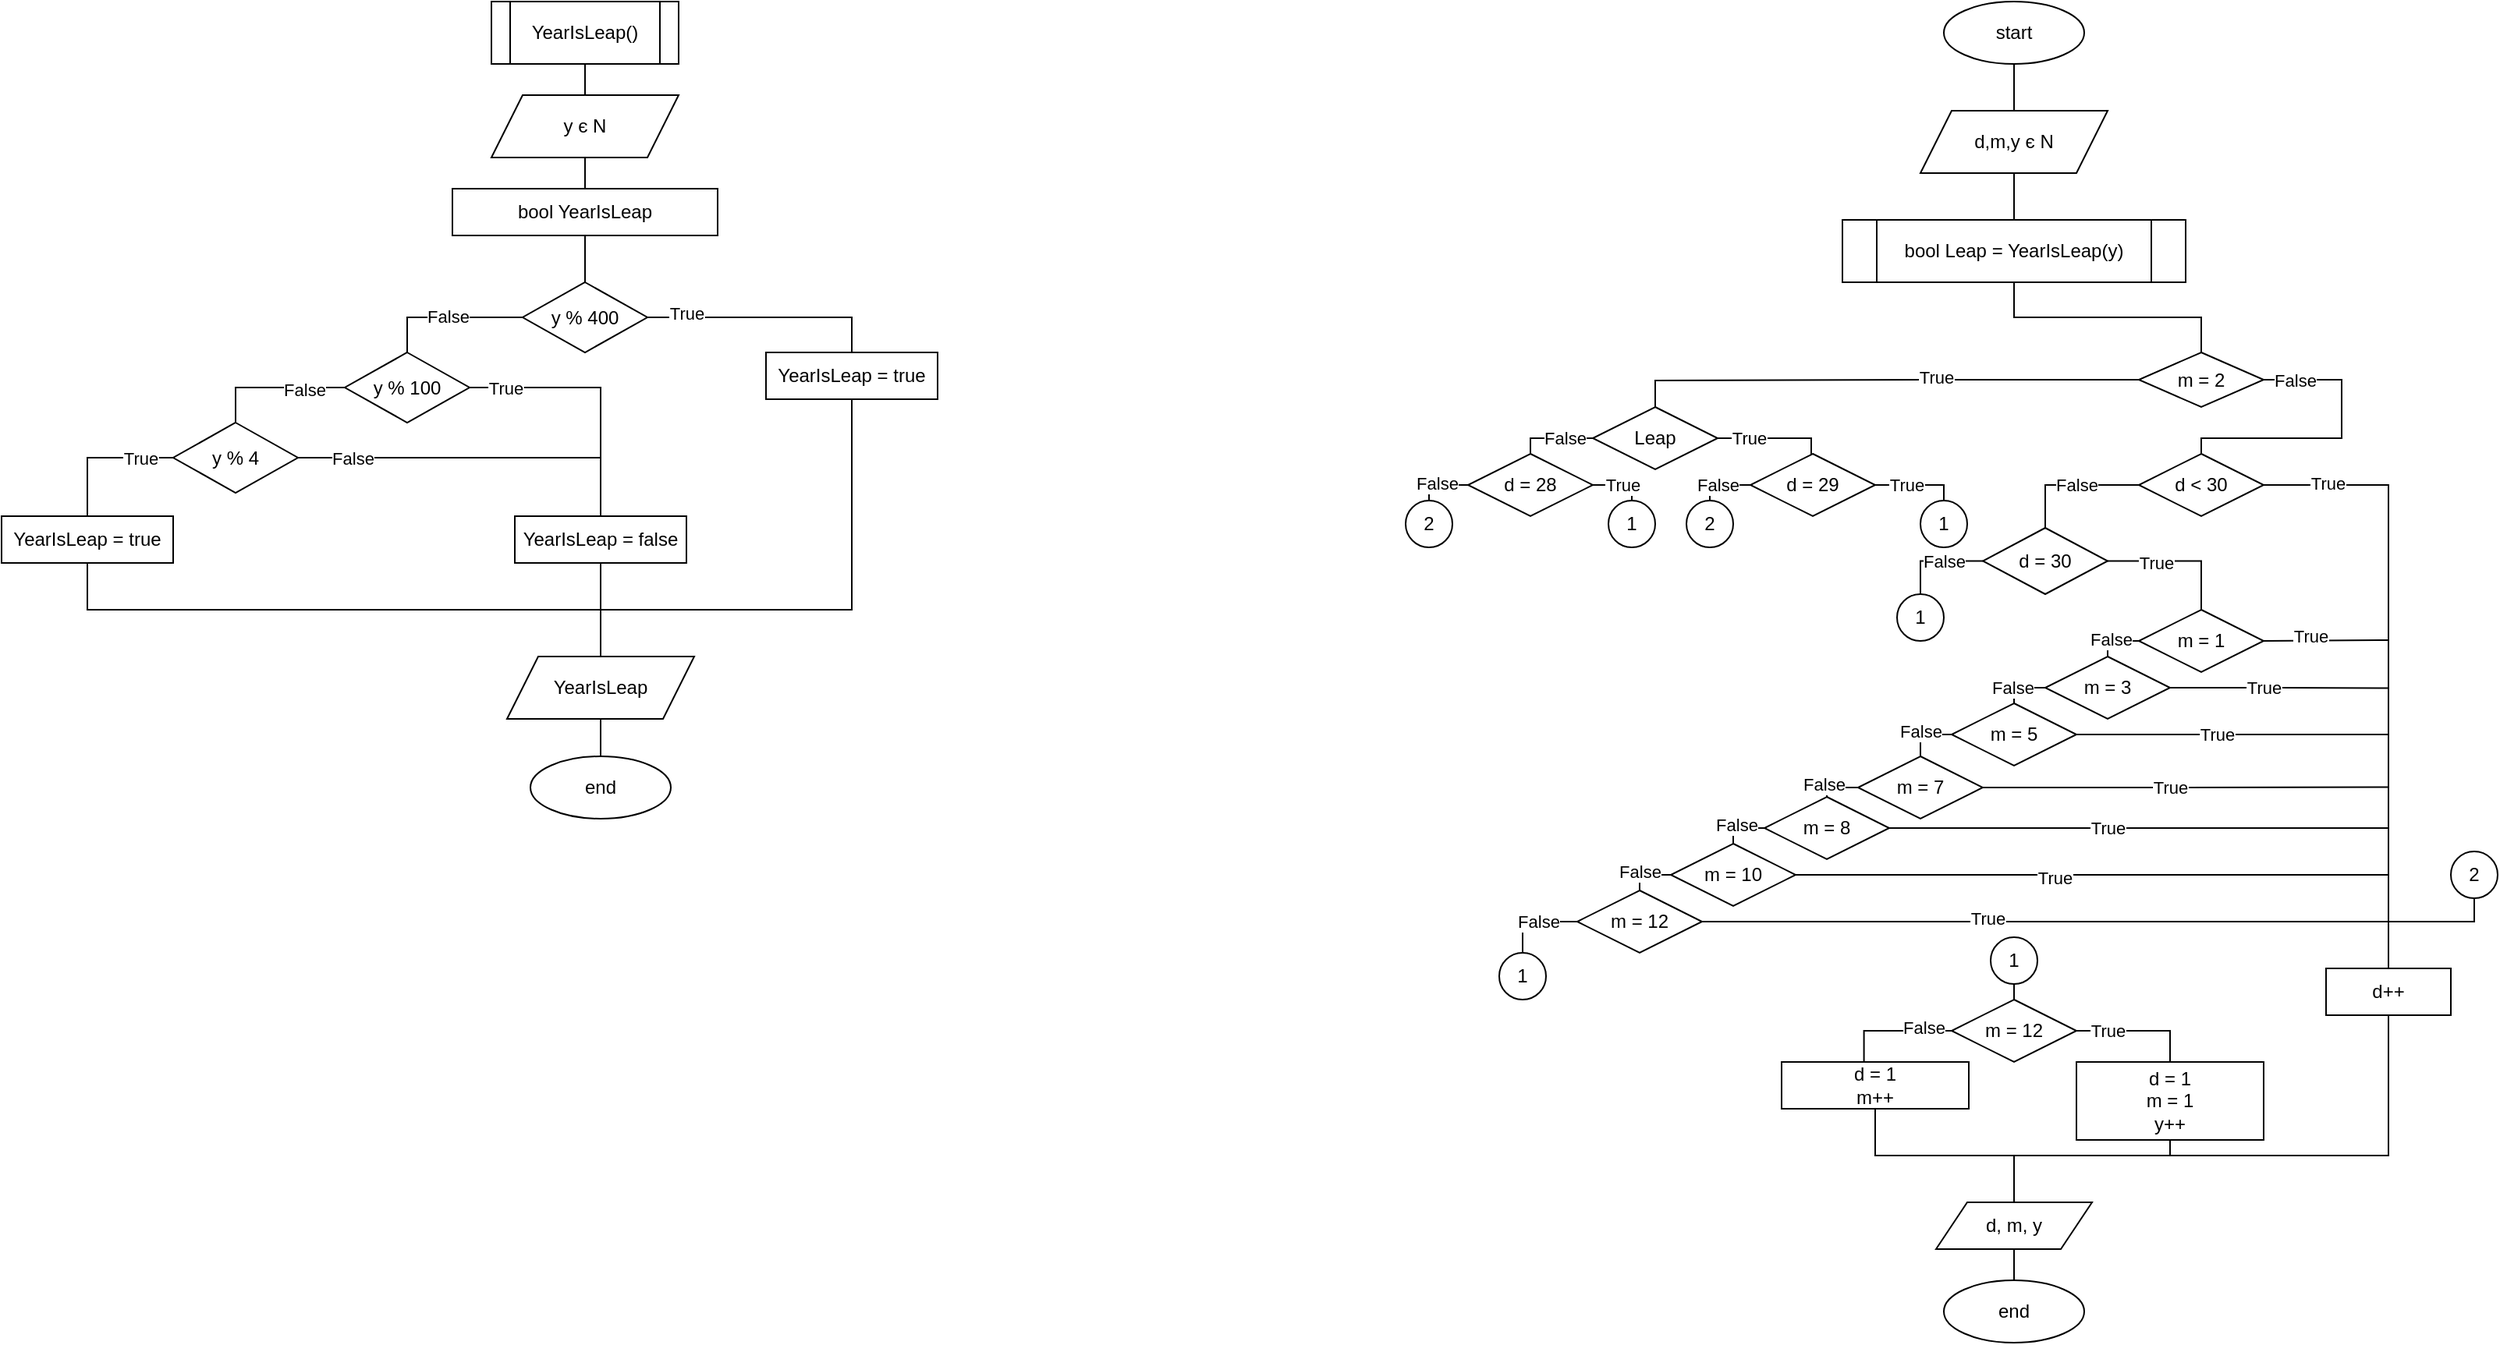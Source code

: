 <mxfile version="15.3.8" type="device"><diagram id="PBLFHJi_yXDlmEOFy6yp" name="Завдання 2"><mxGraphModel dx="1806" dy="846" grid="1" gridSize="10" guides="1" tooltips="1" connect="1" arrows="1" fold="1" page="1" pageScale="1" pageWidth="827" pageHeight="1169" math="0" shadow="0"><root><mxCell id="eaxWaEm9jixnz5UI41V3-0"/><mxCell id="eaxWaEm9jixnz5UI41V3-1" parent="eaxWaEm9jixnz5UI41V3-0"/><mxCell id="uh68PKRn8vzLgBfEPqSo-0" style="edgeStyle=orthogonalEdgeStyle;rounded=0;orthogonalLoop=1;jettySize=auto;html=1;exitX=0.5;exitY=1;exitDx=0;exitDy=0;entryX=0.5;entryY=0;entryDx=0;entryDy=0;endArrow=none;endFill=0;" parent="eaxWaEm9jixnz5UI41V3-1" source="uh68PKRn8vzLgBfEPqSo-57" target="uh68PKRn8vzLgBfEPqSo-4" edge="1"><mxGeometry relative="1" as="geometry"><mxPoint x="414" y="100" as="sourcePoint"/></mxGeometry></mxCell><mxCell id="uh68PKRn8vzLgBfEPqSo-2" value="end" style="ellipse;whiteSpace=wrap;html=1;" parent="eaxWaEm9jixnz5UI41V3-1" vertex="1"><mxGeometry x="379" y="544" width="90" height="40" as="geometry"/></mxCell><mxCell id="uh68PKRn8vzLgBfEPqSo-3" style="edgeStyle=orthogonalEdgeStyle;rounded=0;orthogonalLoop=1;jettySize=auto;html=1;exitX=0.5;exitY=1;exitDx=0;exitDy=0;entryX=0.5;entryY=0;entryDx=0;entryDy=0;endArrow=none;endFill=0;" parent="eaxWaEm9jixnz5UI41V3-1" source="uh68PKRn8vzLgBfEPqSo-4" target="uh68PKRn8vzLgBfEPqSo-11" edge="1"><mxGeometry relative="1" as="geometry"/></mxCell><mxCell id="uh68PKRn8vzLgBfEPqSo-4" value="y є N" style="shape=parallelogram;perimeter=parallelogramPerimeter;whiteSpace=wrap;html=1;fixedSize=1;" parent="eaxWaEm9jixnz5UI41V3-1" vertex="1"><mxGeometry x="354" y="120" width="120" height="40" as="geometry"/></mxCell><mxCell id="uh68PKRn8vzLgBfEPqSo-29" value="" style="edgeStyle=orthogonalEdgeStyle;rounded=0;orthogonalLoop=1;jettySize=auto;html=1;endArrow=none;endFill=0;" parent="eaxWaEm9jixnz5UI41V3-1" source="uh68PKRn8vzLgBfEPqSo-11" target="uh68PKRn8vzLgBfEPqSo-28" edge="1"><mxGeometry relative="1" as="geometry"/></mxCell><mxCell id="uh68PKRn8vzLgBfEPqSo-11" value="bool YearIsLeap" style="rounded=0;whiteSpace=wrap;html=1;" parent="eaxWaEm9jixnz5UI41V3-1" vertex="1"><mxGeometry x="329" y="180" width="170" height="30" as="geometry"/></mxCell><mxCell id="uh68PKRn8vzLgBfEPqSo-30" style="edgeStyle=orthogonalEdgeStyle;rounded=0;orthogonalLoop=1;jettySize=auto;html=1;exitX=1;exitY=0.5;exitDx=0;exitDy=0;endArrow=none;endFill=0;entryX=0.5;entryY=0;entryDx=0;entryDy=0;" parent="eaxWaEm9jixnz5UI41V3-1" source="uh68PKRn8vzLgBfEPqSo-28" target="uh68PKRn8vzLgBfEPqSo-31" edge="1"><mxGeometry relative="1" as="geometry"><mxPoint x="510" y="290" as="targetPoint"/></mxGeometry></mxCell><mxCell id="uh68PKRn8vzLgBfEPqSo-51" value="True" style="edgeLabel;html=1;align=center;verticalAlign=middle;resizable=0;points=[];" parent="uh68PKRn8vzLgBfEPqSo-30" vertex="1" connectable="0"><mxGeometry x="-0.683" y="3" relative="1" as="geometry"><mxPoint as="offset"/></mxGeometry></mxCell><mxCell id="uh68PKRn8vzLgBfEPqSo-34" style="edgeStyle=orthogonalEdgeStyle;rounded=0;orthogonalLoop=1;jettySize=auto;html=1;exitX=0;exitY=0.5;exitDx=0;exitDy=0;endArrow=none;endFill=0;entryX=0.5;entryY=0;entryDx=0;entryDy=0;entryPerimeter=0;" parent="eaxWaEm9jixnz5UI41V3-1" source="uh68PKRn8vzLgBfEPqSo-28" target="uh68PKRn8vzLgBfEPqSo-36" edge="1"><mxGeometry relative="1" as="geometry"><mxPoint x="300.034" y="315.022" as="targetPoint"/></mxGeometry></mxCell><mxCell id="uh68PKRn8vzLgBfEPqSo-52" value="False" style="edgeLabel;html=1;align=center;verticalAlign=middle;resizable=0;points=[];" parent="uh68PKRn8vzLgBfEPqSo-34" vertex="1" connectable="0"><mxGeometry x="-0.003" y="-1" relative="1" as="geometry"><mxPoint as="offset"/></mxGeometry></mxCell><mxCell id="uh68PKRn8vzLgBfEPqSo-28" value="y % 400" style="rhombus;whiteSpace=wrap;html=1;rounded=0;" parent="eaxWaEm9jixnz5UI41V3-1" vertex="1"><mxGeometry x="374" y="240" width="80" height="45" as="geometry"/></mxCell><mxCell id="uh68PKRn8vzLgBfEPqSo-50" style="edgeStyle=orthogonalEdgeStyle;rounded=0;orthogonalLoop=1;jettySize=auto;html=1;exitX=0.5;exitY=1;exitDx=0;exitDy=0;entryX=0.5;entryY=0;entryDx=0;entryDy=0;endArrow=none;endFill=0;" parent="eaxWaEm9jixnz5UI41V3-1" source="uh68PKRn8vzLgBfEPqSo-31" target="uh68PKRn8vzLgBfEPqSo-47" edge="1"><mxGeometry relative="1" as="geometry"><Array as="points"><mxPoint x="585" y="450"/><mxPoint x="424" y="450"/></Array></mxGeometry></mxCell><mxCell id="uh68PKRn8vzLgBfEPqSo-31" value="YearIsLeap = true" style="rounded=0;whiteSpace=wrap;html=1;" parent="eaxWaEm9jixnz5UI41V3-1" vertex="1"><mxGeometry x="530" y="285" width="110" height="30" as="geometry"/></mxCell><mxCell id="uh68PKRn8vzLgBfEPqSo-40" style="edgeStyle=orthogonalEdgeStyle;rounded=0;orthogonalLoop=1;jettySize=auto;html=1;exitX=1;exitY=0.5;exitDx=0;exitDy=0;entryX=0.5;entryY=0;entryDx=0;entryDy=0;endArrow=none;endFill=0;" parent="eaxWaEm9jixnz5UI41V3-1" source="uh68PKRn8vzLgBfEPqSo-36" target="uh68PKRn8vzLgBfEPqSo-39" edge="1"><mxGeometry relative="1" as="geometry"/></mxCell><mxCell id="uh68PKRn8vzLgBfEPqSo-53" value="True" style="edgeLabel;html=1;align=center;verticalAlign=middle;resizable=0;points=[];" parent="uh68PKRn8vzLgBfEPqSo-40" vertex="1" connectable="0"><mxGeometry x="-0.697" y="-3" relative="1" as="geometry"><mxPoint x="-2" y="-3" as="offset"/></mxGeometry></mxCell><mxCell id="uh68PKRn8vzLgBfEPqSo-41" style="edgeStyle=orthogonalEdgeStyle;rounded=0;orthogonalLoop=1;jettySize=auto;html=1;exitX=0;exitY=0.5;exitDx=0;exitDy=0;endArrow=none;endFill=0;entryX=0.5;entryY=0;entryDx=0;entryDy=0;" parent="eaxWaEm9jixnz5UI41V3-1" source="uh68PKRn8vzLgBfEPqSo-36" target="uh68PKRn8vzLgBfEPqSo-42" edge="1"><mxGeometry relative="1" as="geometry"><mxPoint x="180" y="340" as="targetPoint"/></mxGeometry></mxCell><mxCell id="uh68PKRn8vzLgBfEPqSo-54" value="False" style="edgeLabel;html=1;align=center;verticalAlign=middle;resizable=0;points=[];" parent="uh68PKRn8vzLgBfEPqSo-41" vertex="1" connectable="0"><mxGeometry x="-0.429" y="1" relative="1" as="geometry"><mxPoint as="offset"/></mxGeometry></mxCell><mxCell id="uh68PKRn8vzLgBfEPqSo-36" value="y % 100" style="rhombus;whiteSpace=wrap;html=1;rounded=0;" parent="eaxWaEm9jixnz5UI41V3-1" vertex="1"><mxGeometry x="260" y="285" width="80" height="45" as="geometry"/></mxCell><mxCell id="uh68PKRn8vzLgBfEPqSo-46" style="edgeStyle=orthogonalEdgeStyle;rounded=0;orthogonalLoop=1;jettySize=auto;html=1;exitX=0.5;exitY=1;exitDx=0;exitDy=0;endArrow=none;endFill=0;" parent="eaxWaEm9jixnz5UI41V3-1" source="uh68PKRn8vzLgBfEPqSo-39" target="uh68PKRn8vzLgBfEPqSo-47" edge="1"><mxGeometry relative="1" as="geometry"><mxPoint x="423.828" y="460" as="targetPoint"/></mxGeometry></mxCell><mxCell id="uh68PKRn8vzLgBfEPqSo-39" value="YearIsLeap = false" style="rounded=0;whiteSpace=wrap;html=1;" parent="eaxWaEm9jixnz5UI41V3-1" vertex="1"><mxGeometry x="369" y="390" width="110" height="30" as="geometry"/></mxCell><mxCell id="uh68PKRn8vzLgBfEPqSo-43" style="edgeStyle=orthogonalEdgeStyle;rounded=0;orthogonalLoop=1;jettySize=auto;html=1;exitX=1;exitY=0.5;exitDx=0;exitDy=0;entryX=0.5;entryY=0;entryDx=0;entryDy=0;endArrow=none;endFill=0;" parent="eaxWaEm9jixnz5UI41V3-1" source="uh68PKRn8vzLgBfEPqSo-42" target="uh68PKRn8vzLgBfEPqSo-39" edge="1"><mxGeometry relative="1" as="geometry"/></mxCell><mxCell id="uh68PKRn8vzLgBfEPqSo-55" value="False" style="edgeLabel;html=1;align=center;verticalAlign=middle;resizable=0;points=[];" parent="uh68PKRn8vzLgBfEPqSo-43" vertex="1" connectable="0"><mxGeometry x="-0.7" relative="1" as="geometry"><mxPoint as="offset"/></mxGeometry></mxCell><mxCell id="uh68PKRn8vzLgBfEPqSo-44" style="edgeStyle=orthogonalEdgeStyle;rounded=0;orthogonalLoop=1;jettySize=auto;html=1;exitX=0;exitY=0.5;exitDx=0;exitDy=0;endArrow=none;endFill=0;entryX=0.5;entryY=0;entryDx=0;entryDy=0;" parent="eaxWaEm9jixnz5UI41V3-1" source="uh68PKRn8vzLgBfEPqSo-42" target="uh68PKRn8vzLgBfEPqSo-45" edge="1"><mxGeometry relative="1" as="geometry"><mxPoint x="90.0" y="400" as="targetPoint"/></mxGeometry></mxCell><mxCell id="uh68PKRn8vzLgBfEPqSo-56" value="True" style="edgeLabel;html=1;align=center;verticalAlign=middle;resizable=0;points=[];" parent="uh68PKRn8vzLgBfEPqSo-44" vertex="1" connectable="0"><mxGeometry x="-0.708" y="-2" relative="1" as="geometry"><mxPoint x="-8" y="2" as="offset"/></mxGeometry></mxCell><mxCell id="uh68PKRn8vzLgBfEPqSo-42" value="y % 4" style="rhombus;whiteSpace=wrap;html=1;rounded=0;" parent="eaxWaEm9jixnz5UI41V3-1" vertex="1"><mxGeometry x="150" y="330" width="80" height="45" as="geometry"/></mxCell><mxCell id="uh68PKRn8vzLgBfEPqSo-49" style="edgeStyle=orthogonalEdgeStyle;rounded=0;orthogonalLoop=1;jettySize=auto;html=1;exitX=0.5;exitY=1;exitDx=0;exitDy=0;entryX=0.5;entryY=0;entryDx=0;entryDy=0;endArrow=none;endFill=0;" parent="eaxWaEm9jixnz5UI41V3-1" source="uh68PKRn8vzLgBfEPqSo-45" target="uh68PKRn8vzLgBfEPqSo-47" edge="1"><mxGeometry relative="1" as="geometry"/></mxCell><mxCell id="uh68PKRn8vzLgBfEPqSo-45" value="YearIsLeap = true" style="rounded=0;whiteSpace=wrap;html=1;" parent="eaxWaEm9jixnz5UI41V3-1" vertex="1"><mxGeometry x="40" y="390" width="110" height="30" as="geometry"/></mxCell><mxCell id="uh68PKRn8vzLgBfEPqSo-48" style="edgeStyle=orthogonalEdgeStyle;rounded=0;orthogonalLoop=1;jettySize=auto;html=1;exitX=0.5;exitY=1;exitDx=0;exitDy=0;entryX=0.5;entryY=0;entryDx=0;entryDy=0;endArrow=none;endFill=0;" parent="eaxWaEm9jixnz5UI41V3-1" source="uh68PKRn8vzLgBfEPqSo-47" target="uh68PKRn8vzLgBfEPqSo-2" edge="1"><mxGeometry relative="1" as="geometry"/></mxCell><mxCell id="uh68PKRn8vzLgBfEPqSo-47" value="YearIsLeap" style="shape=parallelogram;perimeter=parallelogramPerimeter;whiteSpace=wrap;html=1;fixedSize=1;" parent="eaxWaEm9jixnz5UI41V3-1" vertex="1"><mxGeometry x="364" y="480" width="120" height="40" as="geometry"/></mxCell><mxCell id="uh68PKRn8vzLgBfEPqSo-57" value="YearIsLeap()" style="shape=process;whiteSpace=wrap;html=1;backgroundOutline=1;" parent="eaxWaEm9jixnz5UI41V3-1" vertex="1"><mxGeometry x="354" y="60" width="120" height="40" as="geometry"/></mxCell><mxCell id="uh68PKRn8vzLgBfEPqSo-61" style="edgeStyle=orthogonalEdgeStyle;rounded=0;orthogonalLoop=1;jettySize=auto;html=1;exitX=0.5;exitY=1;exitDx=0;exitDy=0;entryX=0.5;entryY=0;entryDx=0;entryDy=0;endArrow=none;endFill=0;" parent="eaxWaEm9jixnz5UI41V3-1" source="uh68PKRn8vzLgBfEPqSo-59" target="uh68PKRn8vzLgBfEPqSo-60" edge="1"><mxGeometry relative="1" as="geometry"/></mxCell><mxCell id="uh68PKRn8vzLgBfEPqSo-59" value="start" style="ellipse;whiteSpace=wrap;html=1;" parent="eaxWaEm9jixnz5UI41V3-1" vertex="1"><mxGeometry x="1285" y="60" width="90" height="40" as="geometry"/></mxCell><mxCell id="uh68PKRn8vzLgBfEPqSo-67" style="edgeStyle=orthogonalEdgeStyle;rounded=0;orthogonalLoop=1;jettySize=auto;html=1;exitX=0.5;exitY=1;exitDx=0;exitDy=0;entryX=0.5;entryY=0;entryDx=0;entryDy=0;endArrow=none;endFill=0;" parent="eaxWaEm9jixnz5UI41V3-1" source="uh68PKRn8vzLgBfEPqSo-60" target="uh68PKRn8vzLgBfEPqSo-66" edge="1"><mxGeometry relative="1" as="geometry"/></mxCell><mxCell id="uh68PKRn8vzLgBfEPqSo-60" value="d,m,y є N" style="shape=parallelogram;perimeter=parallelogramPerimeter;whiteSpace=wrap;html=1;fixedSize=1;" parent="eaxWaEm9jixnz5UI41V3-1" vertex="1"><mxGeometry x="1270" y="130" width="120" height="40" as="geometry"/></mxCell><mxCell id="uh68PKRn8vzLgBfEPqSo-90" style="edgeStyle=orthogonalEdgeStyle;rounded=0;orthogonalLoop=1;jettySize=auto;html=1;exitX=0.5;exitY=1;exitDx=0;exitDy=0;endArrow=none;endFill=0;entryX=0.5;entryY=0;entryDx=0;entryDy=0;" parent="eaxWaEm9jixnz5UI41V3-1" source="uh68PKRn8vzLgBfEPqSo-66" target="uh68PKRn8vzLgBfEPqSo-91" edge="1"><mxGeometry relative="1" as="geometry"><mxPoint x="1450" y="290" as="targetPoint"/></mxGeometry></mxCell><mxCell id="uh68PKRn8vzLgBfEPqSo-66" value="bool Leap = YearIsLeap(y)" style="shape=process;whiteSpace=wrap;html=1;backgroundOutline=1;" parent="eaxWaEm9jixnz5UI41V3-1" vertex="1"><mxGeometry x="1220" y="200" width="220" height="40" as="geometry"/></mxCell><mxCell id="uh68PKRn8vzLgBfEPqSo-68" value="end" style="ellipse;whiteSpace=wrap;html=1;" parent="eaxWaEm9jixnz5UI41V3-1" vertex="1"><mxGeometry x="1285" y="880" width="90" height="40" as="geometry"/></mxCell><mxCell id="uh68PKRn8vzLgBfEPqSo-70" style="edgeStyle=orthogonalEdgeStyle;rounded=0;orthogonalLoop=1;jettySize=auto;html=1;exitX=0.5;exitY=1;exitDx=0;exitDy=0;entryX=0.5;entryY=0;entryDx=0;entryDy=0;endArrow=none;endFill=0;" parent="eaxWaEm9jixnz5UI41V3-1" source="uh68PKRn8vzLgBfEPqSo-69" target="uh68PKRn8vzLgBfEPqSo-68" edge="1"><mxGeometry relative="1" as="geometry"/></mxCell><mxCell id="uh68PKRn8vzLgBfEPqSo-69" value="d, m, y" style="shape=parallelogram;perimeter=parallelogramPerimeter;whiteSpace=wrap;html=1;fixedSize=1;" parent="eaxWaEm9jixnz5UI41V3-1" vertex="1"><mxGeometry x="1280" y="830" width="100" height="30" as="geometry"/></mxCell><mxCell id="uh68PKRn8vzLgBfEPqSo-73" style="edgeStyle=orthogonalEdgeStyle;rounded=0;orthogonalLoop=1;jettySize=auto;html=1;exitX=1;exitY=0.5;exitDx=0;exitDy=0;endArrow=none;endFill=0;entryX=0.5;entryY=0;entryDx=0;entryDy=0;" parent="eaxWaEm9jixnz5UI41V3-1" source="uh68PKRn8vzLgBfEPqSo-72" target="uh68PKRn8vzLgBfEPqSo-75" edge="1"><mxGeometry relative="1" as="geometry"><mxPoint x="1590" y="412.5" as="targetPoint"/><Array as="points"><mxPoint x="1570" y="376.5"/><mxPoint x="1570" y="412.5"/></Array></mxGeometry></mxCell><mxCell id="uh68PKRn8vzLgBfEPqSo-74" value="True" style="edgeLabel;html=1;align=center;verticalAlign=middle;resizable=0;points=[];" parent="uh68PKRn8vzLgBfEPqSo-73" vertex="1" connectable="0"><mxGeometry x="-0.705" y="1" relative="1" as="geometry"><mxPoint x="-17" as="offset"/></mxGeometry></mxCell><mxCell id="uh68PKRn8vzLgBfEPqSo-77" style="edgeStyle=orthogonalEdgeStyle;rounded=0;orthogonalLoop=1;jettySize=auto;html=1;exitX=0;exitY=0.5;exitDx=0;exitDy=0;endArrow=none;endFill=0;entryX=0.5;entryY=0;entryDx=0;entryDy=0;" parent="eaxWaEm9jixnz5UI41V3-1" source="uh68PKRn8vzLgBfEPqSo-72" target="uh68PKRn8vzLgBfEPqSo-79" edge="1"><mxGeometry relative="1" as="geometry"><mxPoint x="1120" y="412.5" as="targetPoint"/></mxGeometry></mxCell><mxCell id="uh68PKRn8vzLgBfEPqSo-78" value="False" style="edgeLabel;html=1;align=center;verticalAlign=middle;resizable=0;points=[];" parent="uh68PKRn8vzLgBfEPqSo-77" vertex="1" connectable="0"><mxGeometry x="-0.656" relative="1" as="geometry"><mxPoint x="-25" as="offset"/></mxGeometry></mxCell><mxCell id="uh68PKRn8vzLgBfEPqSo-72" value="d &amp;lt; 30" style="rhombus;whiteSpace=wrap;html=1;" parent="eaxWaEm9jixnz5UI41V3-1" vertex="1"><mxGeometry x="1410" y="350" width="80" height="40" as="geometry"/></mxCell><mxCell id="uh68PKRn8vzLgBfEPqSo-76" style="edgeStyle=orthogonalEdgeStyle;rounded=0;orthogonalLoop=1;jettySize=auto;html=1;exitX=0.5;exitY=1;exitDx=0;exitDy=0;entryX=0.5;entryY=0;entryDx=0;entryDy=0;endArrow=none;endFill=0;" parent="eaxWaEm9jixnz5UI41V3-1" source="uh68PKRn8vzLgBfEPqSo-75" target="uh68PKRn8vzLgBfEPqSo-69" edge="1"><mxGeometry relative="1" as="geometry"><Array as="points"><mxPoint x="1570" y="800"/><mxPoint x="1330" y="800"/></Array></mxGeometry></mxCell><mxCell id="uh68PKRn8vzLgBfEPqSo-75" value="d++" style="rounded=0;whiteSpace=wrap;html=1;" parent="eaxWaEm9jixnz5UI41V3-1" vertex="1"><mxGeometry x="1530" y="680" width="80" height="30" as="geometry"/></mxCell><mxCell id="uh68PKRn8vzLgBfEPqSo-80" style="edgeStyle=orthogonalEdgeStyle;rounded=0;orthogonalLoop=1;jettySize=auto;html=1;exitX=1;exitY=0.5;exitDx=0;exitDy=0;endArrow=none;endFill=0;entryX=0.5;entryY=0;entryDx=0;entryDy=0;" parent="eaxWaEm9jixnz5UI41V3-1" source="uh68PKRn8vzLgBfEPqSo-79" target="uh68PKRn8vzLgBfEPqSo-81" edge="1"><mxGeometry relative="1" as="geometry"><mxPoint x="1450" y="472.5" as="targetPoint"/></mxGeometry></mxCell><mxCell id="uh68PKRn8vzLgBfEPqSo-82" value="True" style="edgeLabel;html=1;align=center;verticalAlign=middle;resizable=0;points=[];" parent="uh68PKRn8vzLgBfEPqSo-80" vertex="1" connectable="0"><mxGeometry x="-0.616" y="-1" relative="1" as="geometry"><mxPoint x="13" as="offset"/></mxGeometry></mxCell><mxCell id="uh68PKRn8vzLgBfEPqSo-165" style="edgeStyle=orthogonalEdgeStyle;rounded=0;orthogonalLoop=1;jettySize=auto;html=1;exitX=0;exitY=0.5;exitDx=0;exitDy=0;entryX=0.5;entryY=0;entryDx=0;entryDy=0;endArrow=none;endFill=0;" parent="eaxWaEm9jixnz5UI41V3-1" source="uh68PKRn8vzLgBfEPqSo-79" target="uh68PKRn8vzLgBfEPqSo-163" edge="1"><mxGeometry relative="1" as="geometry"/></mxCell><mxCell id="uh68PKRn8vzLgBfEPqSo-166" value="False" style="edgeLabel;html=1;align=center;verticalAlign=middle;resizable=0;points=[];" parent="uh68PKRn8vzLgBfEPqSo-165" vertex="1" connectable="0"><mxGeometry x="0.014" y="-1" relative="1" as="geometry"><mxPoint x="6" y="1" as="offset"/></mxGeometry></mxCell><mxCell id="uh68PKRn8vzLgBfEPqSo-79" value="d = 30" style="rhombus;whiteSpace=wrap;html=1;" parent="eaxWaEm9jixnz5UI41V3-1" vertex="1"><mxGeometry x="1310" y="397.5" width="80" height="42.5" as="geometry"/></mxCell><mxCell id="uh68PKRn8vzLgBfEPqSo-85" style="edgeStyle=orthogonalEdgeStyle;rounded=0;orthogonalLoop=1;jettySize=auto;html=1;exitX=1;exitY=0.5;exitDx=0;exitDy=0;endArrow=none;endFill=0;" parent="eaxWaEm9jixnz5UI41V3-1" source="uh68PKRn8vzLgBfEPqSo-81" edge="1"><mxGeometry relative="1" as="geometry"><mxPoint x="1570" y="469.5" as="targetPoint"/></mxGeometry></mxCell><mxCell id="uh68PKRn8vzLgBfEPqSo-86" value="True" style="edgeLabel;html=1;align=center;verticalAlign=middle;resizable=0;points=[];" parent="uh68PKRn8vzLgBfEPqSo-85" vertex="1" connectable="0"><mxGeometry x="-0.267" y="3" relative="1" as="geometry"><mxPoint as="offset"/></mxGeometry></mxCell><mxCell id="uh68PKRn8vzLgBfEPqSo-96" style="edgeStyle=orthogonalEdgeStyle;rounded=0;orthogonalLoop=1;jettySize=auto;html=1;exitX=0;exitY=0.5;exitDx=0;exitDy=0;endArrow=none;endFill=0;entryX=0.5;entryY=0;entryDx=0;entryDy=0;" parent="eaxWaEm9jixnz5UI41V3-1" source="uh68PKRn8vzLgBfEPqSo-81" target="uh68PKRn8vzLgBfEPqSo-97" edge="1"><mxGeometry relative="1" as="geometry"><mxPoint x="1390" y="490" as="targetPoint"/></mxGeometry></mxCell><mxCell id="uh68PKRn8vzLgBfEPqSo-148" value="False" style="edgeLabel;html=1;align=center;verticalAlign=middle;resizable=0;points=[];" parent="uh68PKRn8vzLgBfEPqSo-96" vertex="1" connectable="0"><mxGeometry x="0.209" y="-1" relative="1" as="geometry"><mxPoint as="offset"/></mxGeometry></mxCell><mxCell id="uh68PKRn8vzLgBfEPqSo-81" value="m = 1" style="rhombus;whiteSpace=wrap;html=1;" parent="eaxWaEm9jixnz5UI41V3-1" vertex="1"><mxGeometry x="1410" y="450" width="80" height="40" as="geometry"/></mxCell><mxCell id="uh68PKRn8vzLgBfEPqSo-92" style="edgeStyle=orthogonalEdgeStyle;rounded=0;orthogonalLoop=1;jettySize=auto;html=1;exitX=1;exitY=0.5;exitDx=0;exitDy=0;entryX=0.5;entryY=0;entryDx=0;entryDy=0;endArrow=none;endFill=0;" parent="eaxWaEm9jixnz5UI41V3-1" source="uh68PKRn8vzLgBfEPqSo-91" target="uh68PKRn8vzLgBfEPqSo-72" edge="1"><mxGeometry relative="1" as="geometry"><Array as="points"><mxPoint x="1540" y="303"/><mxPoint x="1540" y="340"/><mxPoint x="1450" y="340"/></Array></mxGeometry></mxCell><mxCell id="uh68PKRn8vzLgBfEPqSo-95" value="False" style="edgeLabel;html=1;align=center;verticalAlign=middle;resizable=0;points=[];" parent="uh68PKRn8vzLgBfEPqSo-92" vertex="1" connectable="0"><mxGeometry x="-0.854" y="1" relative="1" as="geometry"><mxPoint x="6" y="1" as="offset"/></mxGeometry></mxCell><mxCell id="uh68PKRn8vzLgBfEPqSo-167" style="edgeStyle=orthogonalEdgeStyle;rounded=0;orthogonalLoop=1;jettySize=auto;html=1;exitX=0;exitY=0.5;exitDx=0;exitDy=0;endArrow=none;endFill=0;entryX=0.5;entryY=0;entryDx=0;entryDy=0;" parent="eaxWaEm9jixnz5UI41V3-1" source="uh68PKRn8vzLgBfEPqSo-91" target="uh68PKRn8vzLgBfEPqSo-169" edge="1"><mxGeometry relative="1" as="geometry"><mxPoint x="1100" y="330" as="targetPoint"/><Array as="points"><mxPoint x="1275" y="303"/><mxPoint x="1100" y="303"/></Array></mxGeometry></mxCell><mxCell id="uh68PKRn8vzLgBfEPqSo-168" value="True" style="edgeLabel;html=1;align=center;verticalAlign=middle;resizable=0;points=[];" parent="uh68PKRn8vzLgBfEPqSo-167" vertex="1" connectable="0"><mxGeometry x="-0.204" y="1" relative="1" as="geometry"><mxPoint y="-3" as="offset"/></mxGeometry></mxCell><mxCell id="uh68PKRn8vzLgBfEPqSo-91" value="m = 2" style="rhombus;whiteSpace=wrap;html=1;" parent="eaxWaEm9jixnz5UI41V3-1" vertex="1"><mxGeometry x="1410" y="285" width="80" height="35" as="geometry"/></mxCell><mxCell id="uh68PKRn8vzLgBfEPqSo-99" style="edgeStyle=orthogonalEdgeStyle;rounded=0;orthogonalLoop=1;jettySize=auto;html=1;exitX=1;exitY=0.5;exitDx=0;exitDy=0;endArrow=none;endFill=0;" parent="eaxWaEm9jixnz5UI41V3-1" source="uh68PKRn8vzLgBfEPqSo-97" edge="1"><mxGeometry relative="1" as="geometry"><mxPoint x="1570" y="500.31" as="targetPoint"/></mxGeometry></mxCell><mxCell id="uh68PKRn8vzLgBfEPqSo-100" value="True" style="edgeLabel;html=1;align=center;verticalAlign=middle;resizable=0;points=[];" parent="uh68PKRn8vzLgBfEPqSo-99" vertex="1" connectable="0"><mxGeometry x="-0.274" y="2" relative="1" as="geometry"><mxPoint x="9" y="2" as="offset"/></mxGeometry></mxCell><mxCell id="uh68PKRn8vzLgBfEPqSo-101" style="edgeStyle=orthogonalEdgeStyle;rounded=0;orthogonalLoop=1;jettySize=auto;html=1;exitX=0;exitY=0.5;exitDx=0;exitDy=0;endArrow=none;endFill=0;entryX=0.5;entryY=0;entryDx=0;entryDy=0;" parent="eaxWaEm9jixnz5UI41V3-1" source="uh68PKRn8vzLgBfEPqSo-97" target="uh68PKRn8vzLgBfEPqSo-102" edge="1"><mxGeometry relative="1" as="geometry"><mxPoint x="1330" y="510" as="targetPoint"/></mxGeometry></mxCell><mxCell id="uh68PKRn8vzLgBfEPqSo-147" value="False" style="edgeLabel;html=1;align=center;verticalAlign=middle;resizable=0;points=[];" parent="uh68PKRn8vzLgBfEPqSo-101" vertex="1" connectable="0"><mxGeometry x="0.333" y="-1" relative="1" as="geometry"><mxPoint as="offset"/></mxGeometry></mxCell><mxCell id="uh68PKRn8vzLgBfEPqSo-97" value="m = 3" style="rhombus;whiteSpace=wrap;html=1;" parent="eaxWaEm9jixnz5UI41V3-1" vertex="1"><mxGeometry x="1350" y="480" width="80" height="40" as="geometry"/></mxCell><mxCell id="uh68PKRn8vzLgBfEPqSo-103" style="edgeStyle=orthogonalEdgeStyle;rounded=0;orthogonalLoop=1;jettySize=auto;html=1;exitX=1;exitY=0.5;exitDx=0;exitDy=0;endArrow=none;endFill=0;" parent="eaxWaEm9jixnz5UI41V3-1" source="uh68PKRn8vzLgBfEPqSo-102" edge="1"><mxGeometry relative="1" as="geometry"><mxPoint x="1570" y="529.966" as="targetPoint"/></mxGeometry></mxCell><mxCell id="uh68PKRn8vzLgBfEPqSo-104" value="True" style="edgeLabel;html=1;align=center;verticalAlign=middle;resizable=0;points=[];" parent="uh68PKRn8vzLgBfEPqSo-103" vertex="1" connectable="0"><mxGeometry x="-0.304" relative="1" as="geometry"><mxPoint x="20" as="offset"/></mxGeometry></mxCell><mxCell id="uh68PKRn8vzLgBfEPqSo-105" style="edgeStyle=orthogonalEdgeStyle;rounded=0;orthogonalLoop=1;jettySize=auto;html=1;exitX=0;exitY=0.5;exitDx=0;exitDy=0;endArrow=none;endFill=0;entryX=0.5;entryY=0;entryDx=0;entryDy=0;" parent="eaxWaEm9jixnz5UI41V3-1" source="uh68PKRn8vzLgBfEPqSo-102" target="uh68PKRn8vzLgBfEPqSo-106" edge="1"><mxGeometry relative="1" as="geometry"><mxPoint x="1270" y="540" as="targetPoint"/></mxGeometry></mxCell><mxCell id="uh68PKRn8vzLgBfEPqSo-144" value="False" style="edgeLabel;html=1;align=center;verticalAlign=middle;resizable=0;points=[];" parent="uh68PKRn8vzLgBfEPqSo-105" vertex="1" connectable="0"><mxGeometry x="0.176" y="-2" relative="1" as="geometry"><mxPoint x="2" y="-2" as="offset"/></mxGeometry></mxCell><mxCell id="uh68PKRn8vzLgBfEPqSo-102" value="m = 5" style="rhombus;whiteSpace=wrap;html=1;" parent="eaxWaEm9jixnz5UI41V3-1" vertex="1"><mxGeometry x="1290" y="510" width="80" height="40" as="geometry"/></mxCell><mxCell id="uh68PKRn8vzLgBfEPqSo-109" style="edgeStyle=orthogonalEdgeStyle;rounded=0;orthogonalLoop=1;jettySize=auto;html=1;exitX=0;exitY=0.5;exitDx=0;exitDy=0;entryX=0.5;entryY=0;entryDx=0;entryDy=0;endArrow=none;endFill=0;" parent="eaxWaEm9jixnz5UI41V3-1" source="uh68PKRn8vzLgBfEPqSo-106" target="uh68PKRn8vzLgBfEPqSo-108" edge="1"><mxGeometry relative="1" as="geometry"/></mxCell><mxCell id="uh68PKRn8vzLgBfEPqSo-142" value="False" style="edgeLabel;html=1;align=center;verticalAlign=middle;resizable=0;points=[];" parent="uh68PKRn8vzLgBfEPqSo-109" vertex="1" connectable="0"><mxGeometry x="0.538" y="-3" relative="1" as="geometry"><mxPoint x="1" y="-2" as="offset"/></mxGeometry></mxCell><mxCell id="uh68PKRn8vzLgBfEPqSo-116" style="edgeStyle=orthogonalEdgeStyle;rounded=0;orthogonalLoop=1;jettySize=auto;html=1;exitX=1;exitY=0.5;exitDx=0;exitDy=0;endArrow=none;endFill=0;" parent="eaxWaEm9jixnz5UI41V3-1" source="uh68PKRn8vzLgBfEPqSo-106" edge="1"><mxGeometry relative="1" as="geometry"><mxPoint x="1570" y="563.759" as="targetPoint"/></mxGeometry></mxCell><mxCell id="uh68PKRn8vzLgBfEPqSo-120" value="True" style="edgeLabel;html=1;align=center;verticalAlign=middle;resizable=0;points=[];" parent="uh68PKRn8vzLgBfEPqSo-116" vertex="1" connectable="0"><mxGeometry x="-0.174" y="-1" relative="1" as="geometry"><mxPoint x="12" y="-1" as="offset"/></mxGeometry></mxCell><mxCell id="uh68PKRn8vzLgBfEPqSo-106" value="m = 7" style="rhombus;whiteSpace=wrap;html=1;" parent="eaxWaEm9jixnz5UI41V3-1" vertex="1"><mxGeometry x="1230" y="544" width="80" height="40" as="geometry"/></mxCell><mxCell id="uh68PKRn8vzLgBfEPqSo-112" style="edgeStyle=orthogonalEdgeStyle;rounded=0;orthogonalLoop=1;jettySize=auto;html=1;exitX=0;exitY=0.5;exitDx=0;exitDy=0;entryX=0.5;entryY=0;entryDx=0;entryDy=0;endArrow=none;endFill=0;" parent="eaxWaEm9jixnz5UI41V3-1" source="uh68PKRn8vzLgBfEPqSo-108" target="uh68PKRn8vzLgBfEPqSo-110" edge="1"><mxGeometry relative="1" as="geometry"/></mxCell><mxCell id="uh68PKRn8vzLgBfEPqSo-141" value="False" style="edgeLabel;html=1;align=center;verticalAlign=middle;resizable=0;points=[];" parent="uh68PKRn8vzLgBfEPqSo-112" vertex="1" connectable="0"><mxGeometry x="0.191" y="-2" relative="1" as="geometry"><mxPoint as="offset"/></mxGeometry></mxCell><mxCell id="uh68PKRn8vzLgBfEPqSo-117" style="edgeStyle=orthogonalEdgeStyle;rounded=0;orthogonalLoop=1;jettySize=auto;html=1;exitX=1;exitY=0.5;exitDx=0;exitDy=0;endArrow=none;endFill=0;" parent="eaxWaEm9jixnz5UI41V3-1" source="uh68PKRn8vzLgBfEPqSo-108" edge="1"><mxGeometry relative="1" as="geometry"><mxPoint x="1570" y="600.31" as="targetPoint"/><Array as="points"><mxPoint x="1570" y="590"/></Array></mxGeometry></mxCell><mxCell id="uh68PKRn8vzLgBfEPqSo-121" value="True" style="edgeLabel;html=1;align=center;verticalAlign=middle;resizable=0;points=[];" parent="uh68PKRn8vzLgBfEPqSo-117" vertex="1" connectable="0"><mxGeometry x="-0.22" y="2" relative="1" as="geometry"><mxPoint x="11" y="2" as="offset"/></mxGeometry></mxCell><mxCell id="uh68PKRn8vzLgBfEPqSo-108" value="m = 8" style="rhombus;whiteSpace=wrap;html=1;" parent="eaxWaEm9jixnz5UI41V3-1" vertex="1"><mxGeometry x="1170" y="570" width="80" height="40" as="geometry"/></mxCell><mxCell id="uh68PKRn8vzLgBfEPqSo-115" style="edgeStyle=orthogonalEdgeStyle;rounded=0;orthogonalLoop=1;jettySize=auto;html=1;exitX=0;exitY=0.5;exitDx=0;exitDy=0;entryX=0.5;entryY=0;entryDx=0;entryDy=0;endArrow=none;endFill=0;" parent="eaxWaEm9jixnz5UI41V3-1" source="uh68PKRn8vzLgBfEPqSo-110" target="uh68PKRn8vzLgBfEPqSo-111" edge="1"><mxGeometry relative="1" as="geometry"/></mxCell><mxCell id="uh68PKRn8vzLgBfEPqSo-140" value="False" style="edgeLabel;html=1;align=center;verticalAlign=middle;resizable=0;points=[];" parent="uh68PKRn8vzLgBfEPqSo-115" vertex="1" connectable="0"><mxGeometry x="0.318" y="-2" relative="1" as="geometry"><mxPoint x="2" y="-2" as="offset"/></mxGeometry></mxCell><mxCell id="uh68PKRn8vzLgBfEPqSo-118" style="edgeStyle=orthogonalEdgeStyle;rounded=0;orthogonalLoop=1;jettySize=auto;html=1;exitX=1;exitY=0.5;exitDx=0;exitDy=0;endArrow=none;endFill=0;" parent="eaxWaEm9jixnz5UI41V3-1" source="uh68PKRn8vzLgBfEPqSo-110" edge="1"><mxGeometry relative="1" as="geometry"><mxPoint x="1570" y="629.966" as="targetPoint"/><Array as="points"><mxPoint x="1570" y="620"/></Array></mxGeometry></mxCell><mxCell id="uh68PKRn8vzLgBfEPqSo-122" value="True" style="edgeLabel;html=1;align=center;verticalAlign=middle;resizable=0;points=[];" parent="uh68PKRn8vzLgBfEPqSo-118" vertex="1" connectable="0"><mxGeometry x="-0.152" y="-2" relative="1" as="geometry"><mxPoint as="offset"/></mxGeometry></mxCell><mxCell id="uh68PKRn8vzLgBfEPqSo-110" value="m = 10" style="rhombus;whiteSpace=wrap;html=1;" parent="eaxWaEm9jixnz5UI41V3-1" vertex="1"><mxGeometry x="1110" y="600" width="80" height="40" as="geometry"/></mxCell><mxCell id="uh68PKRn8vzLgBfEPqSo-119" style="edgeStyle=orthogonalEdgeStyle;rounded=0;orthogonalLoop=1;jettySize=auto;html=1;exitX=1;exitY=0.5;exitDx=0;exitDy=0;endArrow=none;endFill=0;" parent="eaxWaEm9jixnz5UI41V3-1" source="uh68PKRn8vzLgBfEPqSo-111" edge="1"><mxGeometry relative="1" as="geometry"><mxPoint x="1570" y="660.31" as="targetPoint"/><Array as="points"><mxPoint x="1570" y="650"/></Array></mxGeometry></mxCell><mxCell id="uh68PKRn8vzLgBfEPqSo-123" value="True" style="edgeLabel;html=1;align=center;verticalAlign=middle;resizable=0;points=[];" parent="uh68PKRn8vzLgBfEPqSo-119" vertex="1" connectable="0"><mxGeometry x="-0.189" y="2" relative="1" as="geometry"><mxPoint as="offset"/></mxGeometry></mxCell><mxCell id="uh68PKRn8vzLgBfEPqSo-137" style="edgeStyle=orthogonalEdgeStyle;rounded=0;orthogonalLoop=1;jettySize=auto;html=1;exitX=0;exitY=0.5;exitDx=0;exitDy=0;endArrow=none;endFill=0;entryX=0.5;entryY=0;entryDx=0;entryDy=0;" parent="eaxWaEm9jixnz5UI41V3-1" source="uh68PKRn8vzLgBfEPqSo-111" target="uh68PKRn8vzLgBfEPqSo-138" edge="1"><mxGeometry relative="1" as="geometry"><mxPoint x="1020" y="660" as="targetPoint"/></mxGeometry></mxCell><mxCell id="uh68PKRn8vzLgBfEPqSo-139" value="False" style="edgeLabel;html=1;align=center;verticalAlign=middle;resizable=0;points=[];" parent="uh68PKRn8vzLgBfEPqSo-137" vertex="1" connectable="0"><mxGeometry x="-0.074" relative="1" as="geometry"><mxPoint as="offset"/></mxGeometry></mxCell><mxCell id="uh68PKRn8vzLgBfEPqSo-111" value="m = 12" style="rhombus;whiteSpace=wrap;html=1;" parent="eaxWaEm9jixnz5UI41V3-1" vertex="1"><mxGeometry x="1050" y="630" width="80" height="40" as="geometry"/></mxCell><mxCell id="uh68PKRn8vzLgBfEPqSo-128" style="edgeStyle=orthogonalEdgeStyle;rounded=0;orthogonalLoop=1;jettySize=auto;html=1;exitX=0.5;exitY=1;exitDx=0;exitDy=0;entryX=0.5;entryY=0;entryDx=0;entryDy=0;endArrow=none;endFill=0;" parent="eaxWaEm9jixnz5UI41V3-1" source="uh68PKRn8vzLgBfEPqSo-124" target="uh68PKRn8vzLgBfEPqSo-69" edge="1"><mxGeometry relative="1" as="geometry"/></mxCell><mxCell id="uh68PKRn8vzLgBfEPqSo-124" value="d = 1&lt;br&gt;m++" style="rounded=0;whiteSpace=wrap;html=1;" parent="eaxWaEm9jixnz5UI41V3-1" vertex="1"><mxGeometry x="1181" y="740" width="120" height="30" as="geometry"/></mxCell><mxCell id="uh68PKRn8vzLgBfEPqSo-129" style="edgeStyle=orthogonalEdgeStyle;rounded=0;orthogonalLoop=1;jettySize=auto;html=1;exitX=0.5;exitY=1;exitDx=0;exitDy=0;endArrow=none;endFill=0;entryX=0.5;entryY=0;entryDx=0;entryDy=0;" parent="eaxWaEm9jixnz5UI41V3-1" source="uh68PKRn8vzLgBfEPqSo-126" target="uh68PKRn8vzLgBfEPqSo-130" edge="1"><mxGeometry relative="1" as="geometry"><mxPoint x="1330.034" y="700" as="targetPoint"/></mxGeometry></mxCell><mxCell id="uh68PKRn8vzLgBfEPqSo-126" value="1" style="ellipse;whiteSpace=wrap;html=1;aspect=fixed;" parent="eaxWaEm9jixnz5UI41V3-1" vertex="1"><mxGeometry x="1315" y="660" width="30" height="30" as="geometry"/></mxCell><mxCell id="uh68PKRn8vzLgBfEPqSo-132" style="edgeStyle=orthogonalEdgeStyle;rounded=0;orthogonalLoop=1;jettySize=auto;html=1;exitX=1;exitY=0.5;exitDx=0;exitDy=0;entryX=0.5;entryY=0;entryDx=0;entryDy=0;endArrow=none;endFill=0;" parent="eaxWaEm9jixnz5UI41V3-1" source="uh68PKRn8vzLgBfEPqSo-130" target="uh68PKRn8vzLgBfEPqSo-131" edge="1"><mxGeometry relative="1" as="geometry"/></mxCell><mxCell id="uh68PKRn8vzLgBfEPqSo-134" value="True" style="edgeLabel;html=1;align=center;verticalAlign=middle;resizable=0;points=[];" parent="uh68PKRn8vzLgBfEPqSo-132" vertex="1" connectable="0"><mxGeometry x="-0.796" y="1" relative="1" as="geometry"><mxPoint x="12" y="1" as="offset"/></mxGeometry></mxCell><mxCell id="uh68PKRn8vzLgBfEPqSo-133" style="edgeStyle=orthogonalEdgeStyle;rounded=0;orthogonalLoop=1;jettySize=auto;html=1;exitX=0;exitY=0.5;exitDx=0;exitDy=0;entryX=0.44;entryY=0.01;entryDx=0;entryDy=0;entryPerimeter=0;endArrow=none;endFill=0;" parent="eaxWaEm9jixnz5UI41V3-1" source="uh68PKRn8vzLgBfEPqSo-130" target="uh68PKRn8vzLgBfEPqSo-124" edge="1"><mxGeometry relative="1" as="geometry"/></mxCell><mxCell id="uh68PKRn8vzLgBfEPqSo-135" value="False" style="edgeLabel;html=1;align=center;verticalAlign=middle;resizable=0;points=[];" parent="uh68PKRn8vzLgBfEPqSo-133" vertex="1" connectable="0"><mxGeometry x="-0.51" y="-2" relative="1" as="geometry"><mxPoint as="offset"/></mxGeometry></mxCell><mxCell id="uh68PKRn8vzLgBfEPqSo-130" value="m = 12" style="rhombus;whiteSpace=wrap;html=1;" parent="eaxWaEm9jixnz5UI41V3-1" vertex="1"><mxGeometry x="1290" y="700" width="80" height="40" as="geometry"/></mxCell><mxCell id="uh68PKRn8vzLgBfEPqSo-136" style="edgeStyle=orthogonalEdgeStyle;rounded=0;orthogonalLoop=1;jettySize=auto;html=1;exitX=0.5;exitY=1;exitDx=0;exitDy=0;entryX=0.5;entryY=0;entryDx=0;entryDy=0;endArrow=none;endFill=0;" parent="eaxWaEm9jixnz5UI41V3-1" source="uh68PKRn8vzLgBfEPqSo-131" target="uh68PKRn8vzLgBfEPqSo-69" edge="1"><mxGeometry relative="1" as="geometry"><Array as="points"><mxPoint x="1430" y="800"/><mxPoint x="1330" y="800"/></Array></mxGeometry></mxCell><mxCell id="uh68PKRn8vzLgBfEPqSo-131" value="d = 1&lt;br&gt;m = 1&lt;br&gt;y++" style="rounded=0;whiteSpace=wrap;html=1;" parent="eaxWaEm9jixnz5UI41V3-1" vertex="1"><mxGeometry x="1370" y="740" width="120" height="50" as="geometry"/></mxCell><mxCell id="uh68PKRn8vzLgBfEPqSo-138" value="1" style="ellipse;whiteSpace=wrap;html=1;aspect=fixed;" parent="eaxWaEm9jixnz5UI41V3-1" vertex="1"><mxGeometry x="1000" y="670" width="30" height="30" as="geometry"/></mxCell><mxCell id="uh68PKRn8vzLgBfEPqSo-186" style="edgeStyle=orthogonalEdgeStyle;rounded=0;orthogonalLoop=1;jettySize=auto;html=1;exitX=0.5;exitY=1;exitDx=0;exitDy=0;entryX=0.5;entryY=0;entryDx=0;entryDy=0;endArrow=none;endFill=0;" parent="eaxWaEm9jixnz5UI41V3-1" source="uh68PKRn8vzLgBfEPqSo-154" target="uh68PKRn8vzLgBfEPqSo-75" edge="1"><mxGeometry relative="1" as="geometry"><Array as="points"><mxPoint x="1625" y="650"/><mxPoint x="1570" y="650"/></Array></mxGeometry></mxCell><mxCell id="uh68PKRn8vzLgBfEPqSo-154" value="2" style="ellipse;whiteSpace=wrap;html=1;aspect=fixed;" parent="eaxWaEm9jixnz5UI41V3-1" vertex="1"><mxGeometry x="1610" y="605" width="30" height="30" as="geometry"/></mxCell><mxCell id="uh68PKRn8vzLgBfEPqSo-163" value="1" style="ellipse;whiteSpace=wrap;html=1;aspect=fixed;" parent="eaxWaEm9jixnz5UI41V3-1" vertex="1"><mxGeometry x="1255" y="440" width="30" height="30" as="geometry"/></mxCell><mxCell id="uh68PKRn8vzLgBfEPqSo-170" style="edgeStyle=orthogonalEdgeStyle;rounded=0;orthogonalLoop=1;jettySize=auto;html=1;exitX=1;exitY=0.5;exitDx=0;exitDy=0;endArrow=none;endFill=0;" parent="eaxWaEm9jixnz5UI41V3-1" source="uh68PKRn8vzLgBfEPqSo-169" target="uh68PKRn8vzLgBfEPqSo-171" edge="1"><mxGeometry relative="1" as="geometry"><mxPoint x="1200" y="360.0" as="targetPoint"/><Array as="points"><mxPoint x="1200" y="340"/></Array></mxGeometry></mxCell><mxCell id="uh68PKRn8vzLgBfEPqSo-172" value="True" style="edgeLabel;html=1;align=center;verticalAlign=middle;resizable=0;points=[];" parent="uh68PKRn8vzLgBfEPqSo-170" vertex="1" connectable="0"><mxGeometry x="-0.556" y="-1" relative="1" as="geometry"><mxPoint x="4" y="-1" as="offset"/></mxGeometry></mxCell><mxCell id="uh68PKRn8vzLgBfEPqSo-178" style="edgeStyle=orthogonalEdgeStyle;rounded=0;orthogonalLoop=1;jettySize=auto;html=1;exitX=0;exitY=0.5;exitDx=0;exitDy=0;endArrow=none;endFill=0;entryX=0.5;entryY=0;entryDx=0;entryDy=0;" parent="eaxWaEm9jixnz5UI41V3-1" source="uh68PKRn8vzLgBfEPqSo-169" target="uh68PKRn8vzLgBfEPqSo-179" edge="1"><mxGeometry relative="1" as="geometry"><mxPoint x="1010" y="360.0" as="targetPoint"/><Array as="points"><mxPoint x="1020" y="340"/></Array></mxGeometry></mxCell><mxCell id="uh68PKRn8vzLgBfEPqSo-180" value="False" style="edgeLabel;html=1;align=center;verticalAlign=middle;resizable=0;points=[];" parent="uh68PKRn8vzLgBfEPqSo-178" vertex="1" connectable="0"><mxGeometry x="0.206" y="-1" relative="1" as="geometry"><mxPoint x="12" y="1" as="offset"/></mxGeometry></mxCell><mxCell id="uh68PKRn8vzLgBfEPqSo-169" value="Leap" style="rhombus;whiteSpace=wrap;html=1;" parent="eaxWaEm9jixnz5UI41V3-1" vertex="1"><mxGeometry x="1060" y="320" width="80" height="40" as="geometry"/></mxCell><mxCell id="uh68PKRn8vzLgBfEPqSo-173" style="edgeStyle=orthogonalEdgeStyle;rounded=0;orthogonalLoop=1;jettySize=auto;html=1;exitX=1;exitY=0.5;exitDx=0;exitDy=0;endArrow=none;endFill=0;entryX=0;entryY=0.5;entryDx=0;entryDy=0;" parent="eaxWaEm9jixnz5UI41V3-1" source="uh68PKRn8vzLgBfEPqSo-171" target="uh68PKRn8vzLgBfEPqSo-174" edge="1"><mxGeometry relative="1" as="geometry"><mxPoint x="1260" y="390.0" as="targetPoint"/><Array as="points"><mxPoint x="1285" y="370"/></Array></mxGeometry></mxCell><mxCell id="uh68PKRn8vzLgBfEPqSo-187" value="True" style="edgeLabel;html=1;align=center;verticalAlign=middle;resizable=0;points=[];" parent="uh68PKRn8vzLgBfEPqSo-173" vertex="1" connectable="0"><mxGeometry x="-0.613" y="-1" relative="1" as="geometry"><mxPoint x="9" y="-1" as="offset"/></mxGeometry></mxCell><mxCell id="uh68PKRn8vzLgBfEPqSo-175" style="edgeStyle=orthogonalEdgeStyle;rounded=0;orthogonalLoop=1;jettySize=auto;html=1;exitX=0;exitY=0.5;exitDx=0;exitDy=0;endArrow=none;endFill=0;entryX=0.5;entryY=0;entryDx=0;entryDy=0;" parent="eaxWaEm9jixnz5UI41V3-1" source="uh68PKRn8vzLgBfEPqSo-171" target="uh68PKRn8vzLgBfEPqSo-176" edge="1"><mxGeometry relative="1" as="geometry"><mxPoint x="1140" y="380.0" as="targetPoint"/></mxGeometry></mxCell><mxCell id="uh68PKRn8vzLgBfEPqSo-188" value="False" style="edgeLabel;html=1;align=center;verticalAlign=middle;resizable=0;points=[];" parent="uh68PKRn8vzLgBfEPqSo-175" vertex="1" connectable="0"><mxGeometry x="0.179" relative="1" as="geometry"><mxPoint as="offset"/></mxGeometry></mxCell><mxCell id="uh68PKRn8vzLgBfEPqSo-171" value="d = 29" style="rhombus;whiteSpace=wrap;html=1;" parent="eaxWaEm9jixnz5UI41V3-1" vertex="1"><mxGeometry x="1161" y="350" width="80" height="40" as="geometry"/></mxCell><mxCell id="uh68PKRn8vzLgBfEPqSo-174" value="1" style="ellipse;whiteSpace=wrap;html=1;aspect=fixed;direction=south;" parent="eaxWaEm9jixnz5UI41V3-1" vertex="1"><mxGeometry x="1270" y="380" width="30" height="30" as="geometry"/></mxCell><mxCell id="uh68PKRn8vzLgBfEPqSo-176" value="2" style="ellipse;whiteSpace=wrap;html=1;aspect=fixed;" parent="eaxWaEm9jixnz5UI41V3-1" vertex="1"><mxGeometry x="1120" y="380" width="30" height="30" as="geometry"/></mxCell><mxCell id="uh68PKRn8vzLgBfEPqSo-181" style="edgeStyle=orthogonalEdgeStyle;rounded=0;orthogonalLoop=1;jettySize=auto;html=1;exitX=1;exitY=0.5;exitDx=0;exitDy=0;endArrow=none;endFill=0;entryX=0;entryY=0.5;entryDx=0;entryDy=0;" parent="eaxWaEm9jixnz5UI41V3-1" source="uh68PKRn8vzLgBfEPqSo-179" target="uh68PKRn8vzLgBfEPqSo-182" edge="1"><mxGeometry relative="1" as="geometry"><mxPoint x="1080" y="380" as="targetPoint"/></mxGeometry></mxCell><mxCell id="uh68PKRn8vzLgBfEPqSo-190" value="True" style="edgeLabel;html=1;align=center;verticalAlign=middle;resizable=0;points=[];" parent="uh68PKRn8vzLgBfEPqSo-181" vertex="1" connectable="0"><mxGeometry x="0.086" relative="1" as="geometry"><mxPoint as="offset"/></mxGeometry></mxCell><mxCell id="uh68PKRn8vzLgBfEPqSo-183" style="edgeStyle=orthogonalEdgeStyle;rounded=0;orthogonalLoop=1;jettySize=auto;html=1;exitX=0;exitY=0.5;exitDx=0;exitDy=0;endArrow=none;endFill=0;entryX=0.5;entryY=0;entryDx=0;entryDy=0;" parent="eaxWaEm9jixnz5UI41V3-1" source="uh68PKRn8vzLgBfEPqSo-179" target="uh68PKRn8vzLgBfEPqSo-184" edge="1"><mxGeometry relative="1" as="geometry"><mxPoint x="950" y="380" as="targetPoint"/></mxGeometry></mxCell><mxCell id="uh68PKRn8vzLgBfEPqSo-191" value="False" style="edgeLabel;html=1;align=center;verticalAlign=middle;resizable=0;points=[];" parent="uh68PKRn8vzLgBfEPqSo-183" vertex="1" connectable="0"><mxGeometry x="0.157" y="-1" relative="1" as="geometry"><mxPoint as="offset"/></mxGeometry></mxCell><mxCell id="uh68PKRn8vzLgBfEPqSo-179" value="d = 28" style="rhombus;whiteSpace=wrap;html=1;" parent="eaxWaEm9jixnz5UI41V3-1" vertex="1"><mxGeometry x="980" y="350" width="80" height="40" as="geometry"/></mxCell><mxCell id="uh68PKRn8vzLgBfEPqSo-182" value="1" style="ellipse;whiteSpace=wrap;html=1;aspect=fixed;direction=south;" parent="eaxWaEm9jixnz5UI41V3-1" vertex="1"><mxGeometry x="1070" y="380" width="30" height="30" as="geometry"/></mxCell><mxCell id="uh68PKRn8vzLgBfEPqSo-184" value="2" style="ellipse;whiteSpace=wrap;html=1;aspect=fixed;" parent="eaxWaEm9jixnz5UI41V3-1" vertex="1"><mxGeometry x="940" y="380" width="30" height="30" as="geometry"/></mxCell></root></mxGraphModel></diagram></mxfile>